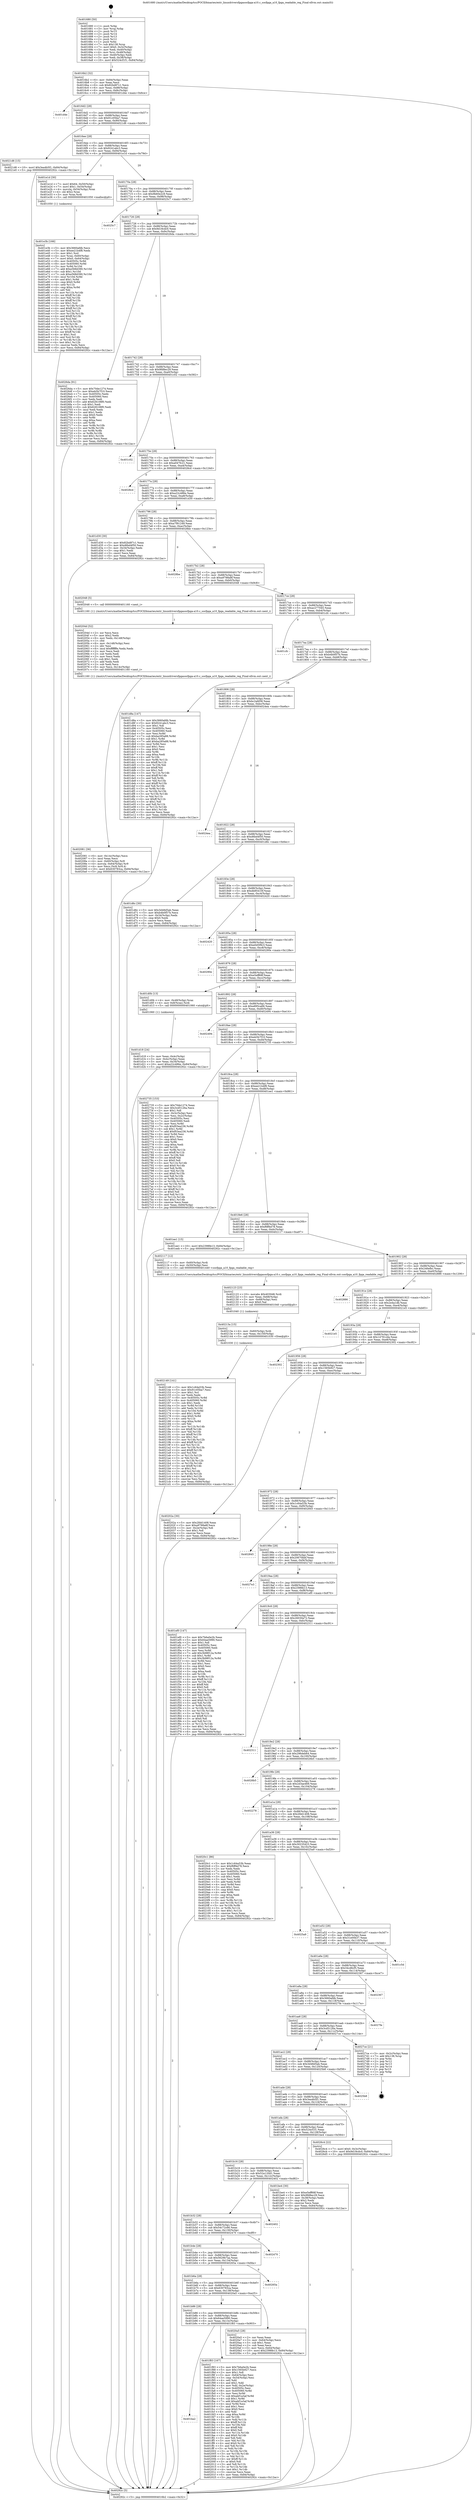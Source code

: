 digraph "0x401680" {
  label = "0x401680 (/mnt/c/Users/mathe/Desktop/tcc/POCII/binaries/extr_linuxdriversfpgasocfpga-a10.c_socfpga_a10_fpga_readable_reg_Final-ollvm.out::main(0))"
  labelloc = "t"
  node[shape=record]

  Entry [label="",width=0.3,height=0.3,shape=circle,fillcolor=black,style=filled]
  "0x4016b2" [label="{
     0x4016b2 [32]\l
     | [instrs]\l
     &nbsp;&nbsp;0x4016b2 \<+6\>: mov -0x84(%rbp),%eax\l
     &nbsp;&nbsp;0x4016b8 \<+2\>: mov %eax,%ecx\l
     &nbsp;&nbsp;0x4016ba \<+6\>: sub $0x82bd87c1,%ecx\l
     &nbsp;&nbsp;0x4016c0 \<+6\>: mov %eax,-0x88(%rbp)\l
     &nbsp;&nbsp;0x4016c6 \<+6\>: mov %ecx,-0x8c(%rbp)\l
     &nbsp;&nbsp;0x4016cc \<+6\>: je 0000000000401d4e \<main+0x6ce\>\l
  }"]
  "0x401d4e" [label="{
     0x401d4e\l
  }", style=dashed]
  "0x4016d2" [label="{
     0x4016d2 [28]\l
     | [instrs]\l
     &nbsp;&nbsp;0x4016d2 \<+5\>: jmp 00000000004016d7 \<main+0x57\>\l
     &nbsp;&nbsp;0x4016d7 \<+6\>: mov -0x88(%rbp),%eax\l
     &nbsp;&nbsp;0x4016dd \<+5\>: sub $0x91c05ba7,%eax\l
     &nbsp;&nbsp;0x4016e2 \<+6\>: mov %eax,-0x90(%rbp)\l
     &nbsp;&nbsp;0x4016e8 \<+6\>: je 00000000004021d6 \<main+0xb56\>\l
  }"]
  Exit [label="",width=0.3,height=0.3,shape=circle,fillcolor=black,style=filled,peripheries=2]
  "0x4021d6" [label="{
     0x4021d6 [15]\l
     | [instrs]\l
     &nbsp;&nbsp;0x4021d6 \<+10\>: movl $0x3ea4b5f1,-0x84(%rbp)\l
     &nbsp;&nbsp;0x4021e0 \<+5\>: jmp 000000000040292c \<main+0x12ac\>\l
  }"]
  "0x4016ee" [label="{
     0x4016ee [28]\l
     | [instrs]\l
     &nbsp;&nbsp;0x4016ee \<+5\>: jmp 00000000004016f3 \<main+0x73\>\l
     &nbsp;&nbsp;0x4016f3 \<+6\>: mov -0x88(%rbp),%eax\l
     &nbsp;&nbsp;0x4016f9 \<+5\>: sub $0x9241abc3,%eax\l
     &nbsp;&nbsp;0x4016fe \<+6\>: mov %eax,-0x94(%rbp)\l
     &nbsp;&nbsp;0x401704 \<+6\>: je 0000000000401e1d \<main+0x79d\>\l
  }"]
  "0x402149" [label="{
     0x402149 [141]\l
     | [instrs]\l
     &nbsp;&nbsp;0x402149 \<+5\>: mov $0x1c64a53b,%eax\l
     &nbsp;&nbsp;0x40214e \<+5\>: mov $0x91c05ba7,%esi\l
     &nbsp;&nbsp;0x402153 \<+2\>: mov $0x1,%cl\l
     &nbsp;&nbsp;0x402155 \<+2\>: xor %edx,%edx\l
     &nbsp;&nbsp;0x402157 \<+8\>: mov 0x40505c,%r8d\l
     &nbsp;&nbsp;0x40215f \<+8\>: mov 0x405060,%r9d\l
     &nbsp;&nbsp;0x402167 \<+3\>: sub $0x1,%edx\l
     &nbsp;&nbsp;0x40216a \<+3\>: mov %r8d,%r10d\l
     &nbsp;&nbsp;0x40216d \<+3\>: add %edx,%r10d\l
     &nbsp;&nbsp;0x402170 \<+4\>: imul %r10d,%r8d\l
     &nbsp;&nbsp;0x402174 \<+4\>: and $0x1,%r8d\l
     &nbsp;&nbsp;0x402178 \<+4\>: cmp $0x0,%r8d\l
     &nbsp;&nbsp;0x40217c \<+4\>: sete %r11b\l
     &nbsp;&nbsp;0x402180 \<+4\>: cmp $0xa,%r9d\l
     &nbsp;&nbsp;0x402184 \<+3\>: setl %bl\l
     &nbsp;&nbsp;0x402187 \<+3\>: mov %r11b,%r14b\l
     &nbsp;&nbsp;0x40218a \<+4\>: xor $0xff,%r14b\l
     &nbsp;&nbsp;0x40218e \<+3\>: mov %bl,%r15b\l
     &nbsp;&nbsp;0x402191 \<+4\>: xor $0xff,%r15b\l
     &nbsp;&nbsp;0x402195 \<+3\>: xor $0x1,%cl\l
     &nbsp;&nbsp;0x402198 \<+3\>: mov %r14b,%r12b\l
     &nbsp;&nbsp;0x40219b \<+4\>: and $0xff,%r12b\l
     &nbsp;&nbsp;0x40219f \<+3\>: and %cl,%r11b\l
     &nbsp;&nbsp;0x4021a2 \<+3\>: mov %r15b,%r13b\l
     &nbsp;&nbsp;0x4021a5 \<+4\>: and $0xff,%r13b\l
     &nbsp;&nbsp;0x4021a9 \<+2\>: and %cl,%bl\l
     &nbsp;&nbsp;0x4021ab \<+3\>: or %r11b,%r12b\l
     &nbsp;&nbsp;0x4021ae \<+3\>: or %bl,%r13b\l
     &nbsp;&nbsp;0x4021b1 \<+3\>: xor %r13b,%r12b\l
     &nbsp;&nbsp;0x4021b4 \<+3\>: or %r15b,%r14b\l
     &nbsp;&nbsp;0x4021b7 \<+4\>: xor $0xff,%r14b\l
     &nbsp;&nbsp;0x4021bb \<+3\>: or $0x1,%cl\l
     &nbsp;&nbsp;0x4021be \<+3\>: and %cl,%r14b\l
     &nbsp;&nbsp;0x4021c1 \<+3\>: or %r14b,%r12b\l
     &nbsp;&nbsp;0x4021c4 \<+4\>: test $0x1,%r12b\l
     &nbsp;&nbsp;0x4021c8 \<+3\>: cmovne %esi,%eax\l
     &nbsp;&nbsp;0x4021cb \<+6\>: mov %eax,-0x84(%rbp)\l
     &nbsp;&nbsp;0x4021d1 \<+5\>: jmp 000000000040292c \<main+0x12ac\>\l
  }"]
  "0x401e1d" [label="{
     0x401e1d [30]\l
     | [instrs]\l
     &nbsp;&nbsp;0x401e1d \<+7\>: movl $0x64,-0x50(%rbp)\l
     &nbsp;&nbsp;0x401e24 \<+7\>: movl $0x1,-0x54(%rbp)\l
     &nbsp;&nbsp;0x401e2b \<+4\>: movslq -0x54(%rbp),%rax\l
     &nbsp;&nbsp;0x401e2f \<+4\>: shl $0x2,%rax\l
     &nbsp;&nbsp;0x401e33 \<+3\>: mov %rax,%rdi\l
     &nbsp;&nbsp;0x401e36 \<+5\>: call 0000000000401050 \<malloc@plt\>\l
     | [calls]\l
     &nbsp;&nbsp;0x401050 \{1\} (unknown)\l
  }"]
  "0x40170a" [label="{
     0x40170a [28]\l
     | [instrs]\l
     &nbsp;&nbsp;0x40170a \<+5\>: jmp 000000000040170f \<main+0x8f\>\l
     &nbsp;&nbsp;0x40170f \<+6\>: mov -0x88(%rbp),%eax\l
     &nbsp;&nbsp;0x401715 \<+5\>: sub $0x9b60e2c9,%eax\l
     &nbsp;&nbsp;0x40171a \<+6\>: mov %eax,-0x98(%rbp)\l
     &nbsp;&nbsp;0x401720 \<+6\>: je 00000000004025c7 \<main+0xf47\>\l
  }"]
  "0x40213a" [label="{
     0x40213a [15]\l
     | [instrs]\l
     &nbsp;&nbsp;0x40213a \<+4\>: mov -0x60(%rbp),%rdi\l
     &nbsp;&nbsp;0x40213e \<+6\>: mov %eax,-0x150(%rbp)\l
     &nbsp;&nbsp;0x402144 \<+5\>: call 0000000000401030 \<free@plt\>\l
     | [calls]\l
     &nbsp;&nbsp;0x401030 \{1\} (unknown)\l
  }"]
  "0x4025c7" [label="{
     0x4025c7\l
  }", style=dashed]
  "0x401726" [label="{
     0x401726 [28]\l
     | [instrs]\l
     &nbsp;&nbsp;0x401726 \<+5\>: jmp 000000000040172b \<main+0xab\>\l
     &nbsp;&nbsp;0x40172b \<+6\>: mov -0x88(%rbp),%eax\l
     &nbsp;&nbsp;0x401731 \<+5\>: sub $0x9d18cdc0,%eax\l
     &nbsp;&nbsp;0x401736 \<+6\>: mov %eax,-0x9c(%rbp)\l
     &nbsp;&nbsp;0x40173c \<+6\>: je 00000000004026da \<main+0x105a\>\l
  }"]
  "0x402123" [label="{
     0x402123 [23]\l
     | [instrs]\l
     &nbsp;&nbsp;0x402123 \<+10\>: movabs $0x4030d6,%rdi\l
     &nbsp;&nbsp;0x40212d \<+3\>: mov %eax,-0x68(%rbp)\l
     &nbsp;&nbsp;0x402130 \<+3\>: mov -0x68(%rbp),%esi\l
     &nbsp;&nbsp;0x402133 \<+2\>: mov $0x0,%al\l
     &nbsp;&nbsp;0x402135 \<+5\>: call 0000000000401040 \<printf@plt\>\l
     | [calls]\l
     &nbsp;&nbsp;0x401040 \{1\} (unknown)\l
  }"]
  "0x4026da" [label="{
     0x4026da [91]\l
     | [instrs]\l
     &nbsp;&nbsp;0x4026da \<+5\>: mov $0x70de1274,%eax\l
     &nbsp;&nbsp;0x4026df \<+5\>: mov $0xeb5b7f10,%ecx\l
     &nbsp;&nbsp;0x4026e4 \<+7\>: mov 0x40505c,%edx\l
     &nbsp;&nbsp;0x4026eb \<+7\>: mov 0x405060,%esi\l
     &nbsp;&nbsp;0x4026f2 \<+2\>: mov %edx,%edi\l
     &nbsp;&nbsp;0x4026f4 \<+6\>: add $0x628108f0,%edi\l
     &nbsp;&nbsp;0x4026fa \<+3\>: sub $0x1,%edi\l
     &nbsp;&nbsp;0x4026fd \<+6\>: sub $0x628108f0,%edi\l
     &nbsp;&nbsp;0x402703 \<+3\>: imul %edi,%edx\l
     &nbsp;&nbsp;0x402706 \<+3\>: and $0x1,%edx\l
     &nbsp;&nbsp;0x402709 \<+3\>: cmp $0x0,%edx\l
     &nbsp;&nbsp;0x40270c \<+4\>: sete %r8b\l
     &nbsp;&nbsp;0x402710 \<+3\>: cmp $0xa,%esi\l
     &nbsp;&nbsp;0x402713 \<+4\>: setl %r9b\l
     &nbsp;&nbsp;0x402717 \<+3\>: mov %r8b,%r10b\l
     &nbsp;&nbsp;0x40271a \<+3\>: and %r9b,%r10b\l
     &nbsp;&nbsp;0x40271d \<+3\>: xor %r9b,%r8b\l
     &nbsp;&nbsp;0x402720 \<+3\>: or %r8b,%r10b\l
     &nbsp;&nbsp;0x402723 \<+4\>: test $0x1,%r10b\l
     &nbsp;&nbsp;0x402727 \<+3\>: cmovne %ecx,%eax\l
     &nbsp;&nbsp;0x40272a \<+6\>: mov %eax,-0x84(%rbp)\l
     &nbsp;&nbsp;0x402730 \<+5\>: jmp 000000000040292c \<main+0x12ac\>\l
  }"]
  "0x401742" [label="{
     0x401742 [28]\l
     | [instrs]\l
     &nbsp;&nbsp;0x401742 \<+5\>: jmp 0000000000401747 \<main+0xc7\>\l
     &nbsp;&nbsp;0x401747 \<+6\>: mov -0x88(%rbp),%eax\l
     &nbsp;&nbsp;0x40174d \<+5\>: sub $0x9fd8ec29,%eax\l
     &nbsp;&nbsp;0x401752 \<+6\>: mov %eax,-0xa0(%rbp)\l
     &nbsp;&nbsp;0x401758 \<+6\>: je 0000000000401c02 \<main+0x582\>\l
  }"]
  "0x402081" [label="{
     0x402081 [36]\l
     | [instrs]\l
     &nbsp;&nbsp;0x402081 \<+6\>: mov -0x14c(%rbp),%ecx\l
     &nbsp;&nbsp;0x402087 \<+3\>: imul %eax,%ecx\l
     &nbsp;&nbsp;0x40208a \<+4\>: mov -0x60(%rbp),%r8\l
     &nbsp;&nbsp;0x40208e \<+4\>: movslq -0x64(%rbp),%r9\l
     &nbsp;&nbsp;0x402092 \<+4\>: mov %ecx,(%r8,%r9,4)\l
     &nbsp;&nbsp;0x402096 \<+10\>: movl $0x630783ca,-0x84(%rbp)\l
     &nbsp;&nbsp;0x4020a0 \<+5\>: jmp 000000000040292c \<main+0x12ac\>\l
  }"]
  "0x401c02" [label="{
     0x401c02\l
  }", style=dashed]
  "0x40175e" [label="{
     0x40175e [28]\l
     | [instrs]\l
     &nbsp;&nbsp;0x40175e \<+5\>: jmp 0000000000401763 \<main+0xe3\>\l
     &nbsp;&nbsp;0x401763 \<+6\>: mov -0x88(%rbp),%eax\l
     &nbsp;&nbsp;0x401769 \<+5\>: sub $0xa047fc21,%eax\l
     &nbsp;&nbsp;0x40176e \<+6\>: mov %eax,-0xa4(%rbp)\l
     &nbsp;&nbsp;0x401774 \<+6\>: je 00000000004028cd \<main+0x124d\>\l
  }"]
  "0x40204d" [label="{
     0x40204d [52]\l
     | [instrs]\l
     &nbsp;&nbsp;0x40204d \<+2\>: xor %ecx,%ecx\l
     &nbsp;&nbsp;0x40204f \<+5\>: mov $0x2,%edx\l
     &nbsp;&nbsp;0x402054 \<+6\>: mov %edx,-0x148(%rbp)\l
     &nbsp;&nbsp;0x40205a \<+1\>: cltd\l
     &nbsp;&nbsp;0x40205b \<+6\>: mov -0x148(%rbp),%esi\l
     &nbsp;&nbsp;0x402061 \<+2\>: idiv %esi\l
     &nbsp;&nbsp;0x402063 \<+6\>: imul $0xfffffffe,%edx,%edx\l
     &nbsp;&nbsp;0x402069 \<+2\>: mov %ecx,%edi\l
     &nbsp;&nbsp;0x40206b \<+2\>: sub %edx,%edi\l
     &nbsp;&nbsp;0x40206d \<+2\>: mov %ecx,%edx\l
     &nbsp;&nbsp;0x40206f \<+3\>: sub $0x1,%edx\l
     &nbsp;&nbsp;0x402072 \<+2\>: add %edx,%edi\l
     &nbsp;&nbsp;0x402074 \<+2\>: sub %edi,%ecx\l
     &nbsp;&nbsp;0x402076 \<+6\>: mov %ecx,-0x14c(%rbp)\l
     &nbsp;&nbsp;0x40207c \<+5\>: call 0000000000401160 \<next_i\>\l
     | [calls]\l
     &nbsp;&nbsp;0x401160 \{1\} (/mnt/c/Users/mathe/Desktop/tcc/POCII/binaries/extr_linuxdriversfpgasocfpga-a10.c_socfpga_a10_fpga_readable_reg_Final-ollvm.out::next_i)\l
  }"]
  "0x4028cd" [label="{
     0x4028cd\l
  }", style=dashed]
  "0x40177a" [label="{
     0x40177a [28]\l
     | [instrs]\l
     &nbsp;&nbsp;0x40177a \<+5\>: jmp 000000000040177f \<main+0xff\>\l
     &nbsp;&nbsp;0x40177f \<+6\>: mov -0x88(%rbp),%eax\l
     &nbsp;&nbsp;0x401785 \<+5\>: sub $0xa22c486e,%eax\l
     &nbsp;&nbsp;0x40178a \<+6\>: mov %eax,-0xa8(%rbp)\l
     &nbsp;&nbsp;0x401790 \<+6\>: je 0000000000401d30 \<main+0x6b0\>\l
  }"]
  "0x401ba2" [label="{
     0x401ba2\l
  }", style=dashed]
  "0x401d30" [label="{
     0x401d30 [30]\l
     | [instrs]\l
     &nbsp;&nbsp;0x401d30 \<+5\>: mov $0x82bd87c1,%eax\l
     &nbsp;&nbsp;0x401d35 \<+5\>: mov $0xd6bd4f50,%ecx\l
     &nbsp;&nbsp;0x401d3a \<+3\>: mov -0x34(%rbp),%edx\l
     &nbsp;&nbsp;0x401d3d \<+3\>: cmp $0x1,%edx\l
     &nbsp;&nbsp;0x401d40 \<+3\>: cmovl %ecx,%eax\l
     &nbsp;&nbsp;0x401d43 \<+6\>: mov %eax,-0x84(%rbp)\l
     &nbsp;&nbsp;0x401d49 \<+5\>: jmp 000000000040292c \<main+0x12ac\>\l
  }"]
  "0x401796" [label="{
     0x401796 [28]\l
     | [instrs]\l
     &nbsp;&nbsp;0x401796 \<+5\>: jmp 000000000040179b \<main+0x11b\>\l
     &nbsp;&nbsp;0x40179b \<+6\>: mov -0x88(%rbp),%eax\l
     &nbsp;&nbsp;0x4017a1 \<+5\>: sub $0xa7f91249,%eax\l
     &nbsp;&nbsp;0x4017a6 \<+6\>: mov %eax,-0xac(%rbp)\l
     &nbsp;&nbsp;0x4017ac \<+6\>: je 00000000004028be \<main+0x123e\>\l
  }"]
  "0x401f83" [label="{
     0x401f83 [167]\l
     | [instrs]\l
     &nbsp;&nbsp;0x401f83 \<+5\>: mov $0x7b6a0e2b,%eax\l
     &nbsp;&nbsp;0x401f88 \<+5\>: mov $0x1565b927,%ecx\l
     &nbsp;&nbsp;0x401f8d \<+2\>: mov $0x1,%dl\l
     &nbsp;&nbsp;0x401f8f \<+3\>: mov -0x64(%rbp),%esi\l
     &nbsp;&nbsp;0x401f92 \<+3\>: cmp -0x54(%rbp),%esi\l
     &nbsp;&nbsp;0x401f95 \<+4\>: setl %dil\l
     &nbsp;&nbsp;0x401f99 \<+4\>: and $0x1,%dil\l
     &nbsp;&nbsp;0x401f9d \<+4\>: mov %dil,-0x2e(%rbp)\l
     &nbsp;&nbsp;0x401fa1 \<+7\>: mov 0x40505c,%esi\l
     &nbsp;&nbsp;0x401fa8 \<+8\>: mov 0x405060,%r8d\l
     &nbsp;&nbsp;0x401fb0 \<+3\>: mov %esi,%r9d\l
     &nbsp;&nbsp;0x401fb3 \<+7\>: sub $0xabf1a3af,%r9d\l
     &nbsp;&nbsp;0x401fba \<+4\>: sub $0x1,%r9d\l
     &nbsp;&nbsp;0x401fbe \<+7\>: add $0xabf1a3af,%r9d\l
     &nbsp;&nbsp;0x401fc5 \<+4\>: imul %r9d,%esi\l
     &nbsp;&nbsp;0x401fc9 \<+3\>: and $0x1,%esi\l
     &nbsp;&nbsp;0x401fcc \<+3\>: cmp $0x0,%esi\l
     &nbsp;&nbsp;0x401fcf \<+4\>: sete %dil\l
     &nbsp;&nbsp;0x401fd3 \<+4\>: cmp $0xa,%r8d\l
     &nbsp;&nbsp;0x401fd7 \<+4\>: setl %r10b\l
     &nbsp;&nbsp;0x401fdb \<+3\>: mov %dil,%r11b\l
     &nbsp;&nbsp;0x401fde \<+4\>: xor $0xff,%r11b\l
     &nbsp;&nbsp;0x401fe2 \<+3\>: mov %r10b,%bl\l
     &nbsp;&nbsp;0x401fe5 \<+3\>: xor $0xff,%bl\l
     &nbsp;&nbsp;0x401fe8 \<+3\>: xor $0x0,%dl\l
     &nbsp;&nbsp;0x401feb \<+3\>: mov %r11b,%r14b\l
     &nbsp;&nbsp;0x401fee \<+4\>: and $0x0,%r14b\l
     &nbsp;&nbsp;0x401ff2 \<+3\>: and %dl,%dil\l
     &nbsp;&nbsp;0x401ff5 \<+3\>: mov %bl,%r15b\l
     &nbsp;&nbsp;0x401ff8 \<+4\>: and $0x0,%r15b\l
     &nbsp;&nbsp;0x401ffc \<+3\>: and %dl,%r10b\l
     &nbsp;&nbsp;0x401fff \<+3\>: or %dil,%r14b\l
     &nbsp;&nbsp;0x402002 \<+3\>: or %r10b,%r15b\l
     &nbsp;&nbsp;0x402005 \<+3\>: xor %r15b,%r14b\l
     &nbsp;&nbsp;0x402008 \<+3\>: or %bl,%r11b\l
     &nbsp;&nbsp;0x40200b \<+4\>: xor $0xff,%r11b\l
     &nbsp;&nbsp;0x40200f \<+3\>: or $0x0,%dl\l
     &nbsp;&nbsp;0x402012 \<+3\>: and %dl,%r11b\l
     &nbsp;&nbsp;0x402015 \<+3\>: or %r11b,%r14b\l
     &nbsp;&nbsp;0x402018 \<+4\>: test $0x1,%r14b\l
     &nbsp;&nbsp;0x40201c \<+3\>: cmovne %ecx,%eax\l
     &nbsp;&nbsp;0x40201f \<+6\>: mov %eax,-0x84(%rbp)\l
     &nbsp;&nbsp;0x402025 \<+5\>: jmp 000000000040292c \<main+0x12ac\>\l
  }"]
  "0x4028be" [label="{
     0x4028be\l
  }", style=dashed]
  "0x4017b2" [label="{
     0x4017b2 [28]\l
     | [instrs]\l
     &nbsp;&nbsp;0x4017b2 \<+5\>: jmp 00000000004017b7 \<main+0x137\>\l
     &nbsp;&nbsp;0x4017b7 \<+6\>: mov -0x88(%rbp),%eax\l
     &nbsp;&nbsp;0x4017bd \<+5\>: sub $0xa9788a8f,%eax\l
     &nbsp;&nbsp;0x4017c2 \<+6\>: mov %eax,-0xb0(%rbp)\l
     &nbsp;&nbsp;0x4017c8 \<+6\>: je 0000000000402048 \<main+0x9c8\>\l
  }"]
  "0x401b86" [label="{
     0x401b86 [28]\l
     | [instrs]\l
     &nbsp;&nbsp;0x401b86 \<+5\>: jmp 0000000000401b8b \<main+0x50b\>\l
     &nbsp;&nbsp;0x401b8b \<+6\>: mov -0x88(%rbp),%eax\l
     &nbsp;&nbsp;0x401b91 \<+5\>: sub $0x64ae5990,%eax\l
     &nbsp;&nbsp;0x401b96 \<+6\>: mov %eax,-0x13c(%rbp)\l
     &nbsp;&nbsp;0x401b9c \<+6\>: je 0000000000401f83 \<main+0x903\>\l
  }"]
  "0x402048" [label="{
     0x402048 [5]\l
     | [instrs]\l
     &nbsp;&nbsp;0x402048 \<+5\>: call 0000000000401160 \<next_i\>\l
     | [calls]\l
     &nbsp;&nbsp;0x401160 \{1\} (/mnt/c/Users/mathe/Desktop/tcc/POCII/binaries/extr_linuxdriversfpgasocfpga-a10.c_socfpga_a10_fpga_readable_reg_Final-ollvm.out::next_i)\l
  }"]
  "0x4017ce" [label="{
     0x4017ce [28]\l
     | [instrs]\l
     &nbsp;&nbsp;0x4017ce \<+5\>: jmp 00000000004017d3 \<main+0x153\>\l
     &nbsp;&nbsp;0x4017d3 \<+6\>: mov -0x88(%rbp),%eax\l
     &nbsp;&nbsp;0x4017d9 \<+5\>: sub $0xac277045,%eax\l
     &nbsp;&nbsp;0x4017de \<+6\>: mov %eax,-0xb4(%rbp)\l
     &nbsp;&nbsp;0x4017e4 \<+6\>: je 0000000000401cfc \<main+0x67c\>\l
  }"]
  "0x4020a5" [label="{
     0x4020a5 [28]\l
     | [instrs]\l
     &nbsp;&nbsp;0x4020a5 \<+2\>: xor %eax,%eax\l
     &nbsp;&nbsp;0x4020a7 \<+3\>: mov -0x64(%rbp),%ecx\l
     &nbsp;&nbsp;0x4020aa \<+3\>: sub $0x1,%eax\l
     &nbsp;&nbsp;0x4020ad \<+2\>: sub %eax,%ecx\l
     &nbsp;&nbsp;0x4020af \<+3\>: mov %ecx,-0x64(%rbp)\l
     &nbsp;&nbsp;0x4020b2 \<+10\>: movl $0x2398fe13,-0x84(%rbp)\l
     &nbsp;&nbsp;0x4020bc \<+5\>: jmp 000000000040292c \<main+0x12ac\>\l
  }"]
  "0x401cfc" [label="{
     0x401cfc\l
  }", style=dashed]
  "0x4017ea" [label="{
     0x4017ea [28]\l
     | [instrs]\l
     &nbsp;&nbsp;0x4017ea \<+5\>: jmp 00000000004017ef \<main+0x16f\>\l
     &nbsp;&nbsp;0x4017ef \<+6\>: mov -0x88(%rbp),%eax\l
     &nbsp;&nbsp;0x4017f5 \<+5\>: sub $0xb4b0f57b,%eax\l
     &nbsp;&nbsp;0x4017fa \<+6\>: mov %eax,-0xb8(%rbp)\l
     &nbsp;&nbsp;0x401800 \<+6\>: je 0000000000401d8a \<main+0x70a\>\l
  }"]
  "0x401b6a" [label="{
     0x401b6a [28]\l
     | [instrs]\l
     &nbsp;&nbsp;0x401b6a \<+5\>: jmp 0000000000401b6f \<main+0x4ef\>\l
     &nbsp;&nbsp;0x401b6f \<+6\>: mov -0x88(%rbp),%eax\l
     &nbsp;&nbsp;0x401b75 \<+5\>: sub $0x630783ca,%eax\l
     &nbsp;&nbsp;0x401b7a \<+6\>: mov %eax,-0x138(%rbp)\l
     &nbsp;&nbsp;0x401b80 \<+6\>: je 00000000004020a5 \<main+0xa25\>\l
  }"]
  "0x401d8a" [label="{
     0x401d8a [147]\l
     | [instrs]\l
     &nbsp;&nbsp;0x401d8a \<+5\>: mov $0x3660afdb,%eax\l
     &nbsp;&nbsp;0x401d8f \<+5\>: mov $0x9241abc3,%ecx\l
     &nbsp;&nbsp;0x401d94 \<+2\>: mov $0x1,%dl\l
     &nbsp;&nbsp;0x401d96 \<+7\>: mov 0x40505c,%esi\l
     &nbsp;&nbsp;0x401d9d \<+7\>: mov 0x405060,%edi\l
     &nbsp;&nbsp;0x401da4 \<+3\>: mov %esi,%r8d\l
     &nbsp;&nbsp;0x401da7 \<+7\>: sub $0xba285a88,%r8d\l
     &nbsp;&nbsp;0x401dae \<+4\>: sub $0x1,%r8d\l
     &nbsp;&nbsp;0x401db2 \<+7\>: add $0xba285a88,%r8d\l
     &nbsp;&nbsp;0x401db9 \<+4\>: imul %r8d,%esi\l
     &nbsp;&nbsp;0x401dbd \<+3\>: and $0x1,%esi\l
     &nbsp;&nbsp;0x401dc0 \<+3\>: cmp $0x0,%esi\l
     &nbsp;&nbsp;0x401dc3 \<+4\>: sete %r9b\l
     &nbsp;&nbsp;0x401dc7 \<+3\>: cmp $0xa,%edi\l
     &nbsp;&nbsp;0x401dca \<+4\>: setl %r10b\l
     &nbsp;&nbsp;0x401dce \<+3\>: mov %r9b,%r11b\l
     &nbsp;&nbsp;0x401dd1 \<+4\>: xor $0xff,%r11b\l
     &nbsp;&nbsp;0x401dd5 \<+3\>: mov %r10b,%bl\l
     &nbsp;&nbsp;0x401dd8 \<+3\>: xor $0xff,%bl\l
     &nbsp;&nbsp;0x401ddb \<+3\>: xor $0x1,%dl\l
     &nbsp;&nbsp;0x401dde \<+3\>: mov %r11b,%r14b\l
     &nbsp;&nbsp;0x401de1 \<+4\>: and $0xff,%r14b\l
     &nbsp;&nbsp;0x401de5 \<+3\>: and %dl,%r9b\l
     &nbsp;&nbsp;0x401de8 \<+3\>: mov %bl,%r15b\l
     &nbsp;&nbsp;0x401deb \<+4\>: and $0xff,%r15b\l
     &nbsp;&nbsp;0x401def \<+3\>: and %dl,%r10b\l
     &nbsp;&nbsp;0x401df2 \<+3\>: or %r9b,%r14b\l
     &nbsp;&nbsp;0x401df5 \<+3\>: or %r10b,%r15b\l
     &nbsp;&nbsp;0x401df8 \<+3\>: xor %r15b,%r14b\l
     &nbsp;&nbsp;0x401dfb \<+3\>: or %bl,%r11b\l
     &nbsp;&nbsp;0x401dfe \<+4\>: xor $0xff,%r11b\l
     &nbsp;&nbsp;0x401e02 \<+3\>: or $0x1,%dl\l
     &nbsp;&nbsp;0x401e05 \<+3\>: and %dl,%r11b\l
     &nbsp;&nbsp;0x401e08 \<+3\>: or %r11b,%r14b\l
     &nbsp;&nbsp;0x401e0b \<+4\>: test $0x1,%r14b\l
     &nbsp;&nbsp;0x401e0f \<+3\>: cmovne %ecx,%eax\l
     &nbsp;&nbsp;0x401e12 \<+6\>: mov %eax,-0x84(%rbp)\l
     &nbsp;&nbsp;0x401e18 \<+5\>: jmp 000000000040292c \<main+0x12ac\>\l
  }"]
  "0x401806" [label="{
     0x401806 [28]\l
     | [instrs]\l
     &nbsp;&nbsp;0x401806 \<+5\>: jmp 000000000040180b \<main+0x18b\>\l
     &nbsp;&nbsp;0x40180b \<+6\>: mov -0x88(%rbp),%eax\l
     &nbsp;&nbsp;0x401811 \<+5\>: sub $0xbc2afd58,%eax\l
     &nbsp;&nbsp;0x401816 \<+6\>: mov %eax,-0xbc(%rbp)\l
     &nbsp;&nbsp;0x40181c \<+6\>: je 00000000004024ea \<main+0xe6a\>\l
  }"]
  "0x40265a" [label="{
     0x40265a\l
  }", style=dashed]
  "0x4024ea" [label="{
     0x4024ea\l
  }", style=dashed]
  "0x401822" [label="{
     0x401822 [28]\l
     | [instrs]\l
     &nbsp;&nbsp;0x401822 \<+5\>: jmp 0000000000401827 \<main+0x1a7\>\l
     &nbsp;&nbsp;0x401827 \<+6\>: mov -0x88(%rbp),%eax\l
     &nbsp;&nbsp;0x40182d \<+5\>: sub $0xd6bd4f50,%eax\l
     &nbsp;&nbsp;0x401832 \<+6\>: mov %eax,-0xc0(%rbp)\l
     &nbsp;&nbsp;0x401838 \<+6\>: je 0000000000401d6c \<main+0x6ec\>\l
  }"]
  "0x401b4e" [label="{
     0x401b4e [28]\l
     | [instrs]\l
     &nbsp;&nbsp;0x401b4e \<+5\>: jmp 0000000000401b53 \<main+0x4d3\>\l
     &nbsp;&nbsp;0x401b53 \<+6\>: mov -0x88(%rbp),%eax\l
     &nbsp;&nbsp;0x401b59 \<+5\>: sub $0x5629b7aa,%eax\l
     &nbsp;&nbsp;0x401b5e \<+6\>: mov %eax,-0x134(%rbp)\l
     &nbsp;&nbsp;0x401b64 \<+6\>: je 000000000040265a \<main+0xfda\>\l
  }"]
  "0x401d6c" [label="{
     0x401d6c [30]\l
     | [instrs]\l
     &nbsp;&nbsp;0x401d6c \<+5\>: mov $0x3d48d5ab,%eax\l
     &nbsp;&nbsp;0x401d71 \<+5\>: mov $0xb4b0f57b,%ecx\l
     &nbsp;&nbsp;0x401d76 \<+3\>: mov -0x34(%rbp),%edx\l
     &nbsp;&nbsp;0x401d79 \<+3\>: cmp $0x0,%edx\l
     &nbsp;&nbsp;0x401d7c \<+3\>: cmove %ecx,%eax\l
     &nbsp;&nbsp;0x401d7f \<+6\>: mov %eax,-0x84(%rbp)\l
     &nbsp;&nbsp;0x401d85 \<+5\>: jmp 000000000040292c \<main+0x12ac\>\l
  }"]
  "0x40183e" [label="{
     0x40183e [28]\l
     | [instrs]\l
     &nbsp;&nbsp;0x40183e \<+5\>: jmp 0000000000401843 \<main+0x1c3\>\l
     &nbsp;&nbsp;0x401843 \<+6\>: mov -0x88(%rbp),%eax\l
     &nbsp;&nbsp;0x401849 \<+5\>: sub $0xdb85410f,%eax\l
     &nbsp;&nbsp;0x40184e \<+6\>: mov %eax,-0xc4(%rbp)\l
     &nbsp;&nbsp;0x401854 \<+6\>: je 0000000000402420 \<main+0xda0\>\l
  }"]
  "0x402470" [label="{
     0x402470\l
  }", style=dashed]
  "0x402420" [label="{
     0x402420\l
  }", style=dashed]
  "0x40185a" [label="{
     0x40185a [28]\l
     | [instrs]\l
     &nbsp;&nbsp;0x40185a \<+5\>: jmp 000000000040185f \<main+0x1df\>\l
     &nbsp;&nbsp;0x40185f \<+6\>: mov -0x88(%rbp),%eax\l
     &nbsp;&nbsp;0x401865 \<+5\>: sub $0xe0d5f9c3,%eax\l
     &nbsp;&nbsp;0x40186a \<+6\>: mov %eax,-0xc8(%rbp)\l
     &nbsp;&nbsp;0x401870 \<+6\>: je 000000000040290e \<main+0x128e\>\l
  }"]
  "0x401b32" [label="{
     0x401b32 [28]\l
     | [instrs]\l
     &nbsp;&nbsp;0x401b32 \<+5\>: jmp 0000000000401b37 \<main+0x4b7\>\l
     &nbsp;&nbsp;0x401b37 \<+6\>: mov -0x88(%rbp),%eax\l
     &nbsp;&nbsp;0x401b3d \<+5\>: sub $0x54c72c66,%eax\l
     &nbsp;&nbsp;0x401b42 \<+6\>: mov %eax,-0x130(%rbp)\l
     &nbsp;&nbsp;0x401b48 \<+6\>: je 0000000000402470 \<main+0xdf0\>\l
  }"]
  "0x40290e" [label="{
     0x40290e\l
  }", style=dashed]
  "0x401876" [label="{
     0x401876 [28]\l
     | [instrs]\l
     &nbsp;&nbsp;0x401876 \<+5\>: jmp 000000000040187b \<main+0x1fb\>\l
     &nbsp;&nbsp;0x40187b \<+6\>: mov -0x88(%rbp),%eax\l
     &nbsp;&nbsp;0x401881 \<+5\>: sub $0xe5eff68f,%eax\l
     &nbsp;&nbsp;0x401886 \<+6\>: mov %eax,-0xcc(%rbp)\l
     &nbsp;&nbsp;0x40188c \<+6\>: je 0000000000401d0b \<main+0x68b\>\l
  }"]
  "0x402402" [label="{
     0x402402\l
  }", style=dashed]
  "0x401d0b" [label="{
     0x401d0b [13]\l
     | [instrs]\l
     &nbsp;&nbsp;0x401d0b \<+4\>: mov -0x48(%rbp),%rax\l
     &nbsp;&nbsp;0x401d0f \<+4\>: mov 0x8(%rax),%rdi\l
     &nbsp;&nbsp;0x401d13 \<+5\>: call 0000000000401060 \<atoi@plt\>\l
     | [calls]\l
     &nbsp;&nbsp;0x401060 \{1\} (unknown)\l
  }"]
  "0x401892" [label="{
     0x401892 [28]\l
     | [instrs]\l
     &nbsp;&nbsp;0x401892 \<+5\>: jmp 0000000000401897 \<main+0x217\>\l
     &nbsp;&nbsp;0x401897 \<+6\>: mov -0x88(%rbp),%eax\l
     &nbsp;&nbsp;0x40189d \<+5\>: sub $0xe895ca66,%eax\l
     &nbsp;&nbsp;0x4018a2 \<+6\>: mov %eax,-0xd0(%rbp)\l
     &nbsp;&nbsp;0x4018a8 \<+6\>: je 0000000000402494 \<main+0xe14\>\l
  }"]
  "0x401e3b" [label="{
     0x401e3b [166]\l
     | [instrs]\l
     &nbsp;&nbsp;0x401e3b \<+5\>: mov $0x3660afdb,%ecx\l
     &nbsp;&nbsp;0x401e40 \<+5\>: mov $0xee21b4f8,%edx\l
     &nbsp;&nbsp;0x401e45 \<+3\>: mov $0x1,%sil\l
     &nbsp;&nbsp;0x401e48 \<+4\>: mov %rax,-0x60(%rbp)\l
     &nbsp;&nbsp;0x401e4c \<+7\>: movl $0x0,-0x64(%rbp)\l
     &nbsp;&nbsp;0x401e53 \<+8\>: mov 0x40505c,%r8d\l
     &nbsp;&nbsp;0x401e5b \<+8\>: mov 0x405060,%r9d\l
     &nbsp;&nbsp;0x401e63 \<+3\>: mov %r8d,%r10d\l
     &nbsp;&nbsp;0x401e66 \<+7\>: add $0xe568d390,%r10d\l
     &nbsp;&nbsp;0x401e6d \<+4\>: sub $0x1,%r10d\l
     &nbsp;&nbsp;0x401e71 \<+7\>: sub $0xe568d390,%r10d\l
     &nbsp;&nbsp;0x401e78 \<+4\>: imul %r10d,%r8d\l
     &nbsp;&nbsp;0x401e7c \<+4\>: and $0x1,%r8d\l
     &nbsp;&nbsp;0x401e80 \<+4\>: cmp $0x0,%r8d\l
     &nbsp;&nbsp;0x401e84 \<+4\>: sete %r11b\l
     &nbsp;&nbsp;0x401e88 \<+4\>: cmp $0xa,%r9d\l
     &nbsp;&nbsp;0x401e8c \<+3\>: setl %bl\l
     &nbsp;&nbsp;0x401e8f \<+3\>: mov %r11b,%r14b\l
     &nbsp;&nbsp;0x401e92 \<+4\>: xor $0xff,%r14b\l
     &nbsp;&nbsp;0x401e96 \<+3\>: mov %bl,%r15b\l
     &nbsp;&nbsp;0x401e99 \<+4\>: xor $0xff,%r15b\l
     &nbsp;&nbsp;0x401e9d \<+4\>: xor $0x1,%sil\l
     &nbsp;&nbsp;0x401ea1 \<+3\>: mov %r14b,%r12b\l
     &nbsp;&nbsp;0x401ea4 \<+4\>: and $0xff,%r12b\l
     &nbsp;&nbsp;0x401ea8 \<+3\>: and %sil,%r11b\l
     &nbsp;&nbsp;0x401eab \<+3\>: mov %r15b,%r13b\l
     &nbsp;&nbsp;0x401eae \<+4\>: and $0xff,%r13b\l
     &nbsp;&nbsp;0x401eb2 \<+3\>: and %sil,%bl\l
     &nbsp;&nbsp;0x401eb5 \<+3\>: or %r11b,%r12b\l
     &nbsp;&nbsp;0x401eb8 \<+3\>: or %bl,%r13b\l
     &nbsp;&nbsp;0x401ebb \<+3\>: xor %r13b,%r12b\l
     &nbsp;&nbsp;0x401ebe \<+3\>: or %r15b,%r14b\l
     &nbsp;&nbsp;0x401ec1 \<+4\>: xor $0xff,%r14b\l
     &nbsp;&nbsp;0x401ec5 \<+4\>: or $0x1,%sil\l
     &nbsp;&nbsp;0x401ec9 \<+3\>: and %sil,%r14b\l
     &nbsp;&nbsp;0x401ecc \<+3\>: or %r14b,%r12b\l
     &nbsp;&nbsp;0x401ecf \<+4\>: test $0x1,%r12b\l
     &nbsp;&nbsp;0x401ed3 \<+3\>: cmovne %edx,%ecx\l
     &nbsp;&nbsp;0x401ed6 \<+6\>: mov %ecx,-0x84(%rbp)\l
     &nbsp;&nbsp;0x401edc \<+5\>: jmp 000000000040292c \<main+0x12ac\>\l
  }"]
  "0x402494" [label="{
     0x402494\l
  }", style=dashed]
  "0x4018ae" [label="{
     0x4018ae [28]\l
     | [instrs]\l
     &nbsp;&nbsp;0x4018ae \<+5\>: jmp 00000000004018b3 \<main+0x233\>\l
     &nbsp;&nbsp;0x4018b3 \<+6\>: mov -0x88(%rbp),%eax\l
     &nbsp;&nbsp;0x4018b9 \<+5\>: sub $0xeb5b7f10,%eax\l
     &nbsp;&nbsp;0x4018be \<+6\>: mov %eax,-0xd4(%rbp)\l
     &nbsp;&nbsp;0x4018c4 \<+6\>: je 0000000000402735 \<main+0x10b5\>\l
  }"]
  "0x401d18" [label="{
     0x401d18 [24]\l
     | [instrs]\l
     &nbsp;&nbsp;0x401d18 \<+3\>: mov %eax,-0x4c(%rbp)\l
     &nbsp;&nbsp;0x401d1b \<+3\>: mov -0x4c(%rbp),%eax\l
     &nbsp;&nbsp;0x401d1e \<+3\>: mov %eax,-0x34(%rbp)\l
     &nbsp;&nbsp;0x401d21 \<+10\>: movl $0xa22c486e,-0x84(%rbp)\l
     &nbsp;&nbsp;0x401d2b \<+5\>: jmp 000000000040292c \<main+0x12ac\>\l
  }"]
  "0x402735" [label="{
     0x402735 [153]\l
     | [instrs]\l
     &nbsp;&nbsp;0x402735 \<+5\>: mov $0x70de1274,%eax\l
     &nbsp;&nbsp;0x40273a \<+5\>: mov $0x3cd5126a,%ecx\l
     &nbsp;&nbsp;0x40273f \<+2\>: mov $0x1,%dl\l
     &nbsp;&nbsp;0x402741 \<+3\>: mov -0x3c(%rbp),%esi\l
     &nbsp;&nbsp;0x402744 \<+3\>: mov %esi,-0x2c(%rbp)\l
     &nbsp;&nbsp;0x402747 \<+7\>: mov 0x40505c,%esi\l
     &nbsp;&nbsp;0x40274e \<+7\>: mov 0x405060,%edi\l
     &nbsp;&nbsp;0x402755 \<+3\>: mov %esi,%r8d\l
     &nbsp;&nbsp;0x402758 \<+7\>: sub $0xf03ea236,%r8d\l
     &nbsp;&nbsp;0x40275f \<+4\>: sub $0x1,%r8d\l
     &nbsp;&nbsp;0x402763 \<+7\>: add $0xf03ea236,%r8d\l
     &nbsp;&nbsp;0x40276a \<+4\>: imul %r8d,%esi\l
     &nbsp;&nbsp;0x40276e \<+3\>: and $0x1,%esi\l
     &nbsp;&nbsp;0x402771 \<+3\>: cmp $0x0,%esi\l
     &nbsp;&nbsp;0x402774 \<+4\>: sete %r9b\l
     &nbsp;&nbsp;0x402778 \<+3\>: cmp $0xa,%edi\l
     &nbsp;&nbsp;0x40277b \<+4\>: setl %r10b\l
     &nbsp;&nbsp;0x40277f \<+3\>: mov %r9b,%r11b\l
     &nbsp;&nbsp;0x402782 \<+4\>: xor $0xff,%r11b\l
     &nbsp;&nbsp;0x402786 \<+3\>: mov %r10b,%bl\l
     &nbsp;&nbsp;0x402789 \<+3\>: xor $0xff,%bl\l
     &nbsp;&nbsp;0x40278c \<+3\>: xor $0x0,%dl\l
     &nbsp;&nbsp;0x40278f \<+3\>: mov %r11b,%r14b\l
     &nbsp;&nbsp;0x402792 \<+4\>: and $0x0,%r14b\l
     &nbsp;&nbsp;0x402796 \<+3\>: and %dl,%r9b\l
     &nbsp;&nbsp;0x402799 \<+3\>: mov %bl,%r15b\l
     &nbsp;&nbsp;0x40279c \<+4\>: and $0x0,%r15b\l
     &nbsp;&nbsp;0x4027a0 \<+3\>: and %dl,%r10b\l
     &nbsp;&nbsp;0x4027a3 \<+3\>: or %r9b,%r14b\l
     &nbsp;&nbsp;0x4027a6 \<+3\>: or %r10b,%r15b\l
     &nbsp;&nbsp;0x4027a9 \<+3\>: xor %r15b,%r14b\l
     &nbsp;&nbsp;0x4027ac \<+3\>: or %bl,%r11b\l
     &nbsp;&nbsp;0x4027af \<+4\>: xor $0xff,%r11b\l
     &nbsp;&nbsp;0x4027b3 \<+3\>: or $0x0,%dl\l
     &nbsp;&nbsp;0x4027b6 \<+3\>: and %dl,%r11b\l
     &nbsp;&nbsp;0x4027b9 \<+3\>: or %r11b,%r14b\l
     &nbsp;&nbsp;0x4027bc \<+4\>: test $0x1,%r14b\l
     &nbsp;&nbsp;0x4027c0 \<+3\>: cmovne %ecx,%eax\l
     &nbsp;&nbsp;0x4027c3 \<+6\>: mov %eax,-0x84(%rbp)\l
     &nbsp;&nbsp;0x4027c9 \<+5\>: jmp 000000000040292c \<main+0x12ac\>\l
  }"]
  "0x4018ca" [label="{
     0x4018ca [28]\l
     | [instrs]\l
     &nbsp;&nbsp;0x4018ca \<+5\>: jmp 00000000004018cf \<main+0x24f\>\l
     &nbsp;&nbsp;0x4018cf \<+6\>: mov -0x88(%rbp),%eax\l
     &nbsp;&nbsp;0x4018d5 \<+5\>: sub $0xee21b4f8,%eax\l
     &nbsp;&nbsp;0x4018da \<+6\>: mov %eax,-0xd8(%rbp)\l
     &nbsp;&nbsp;0x4018e0 \<+6\>: je 0000000000401ee1 \<main+0x861\>\l
  }"]
  "0x401680" [label="{
     0x401680 [50]\l
     | [instrs]\l
     &nbsp;&nbsp;0x401680 \<+1\>: push %rbp\l
     &nbsp;&nbsp;0x401681 \<+3\>: mov %rsp,%rbp\l
     &nbsp;&nbsp;0x401684 \<+2\>: push %r15\l
     &nbsp;&nbsp;0x401686 \<+2\>: push %r14\l
     &nbsp;&nbsp;0x401688 \<+2\>: push %r13\l
     &nbsp;&nbsp;0x40168a \<+2\>: push %r12\l
     &nbsp;&nbsp;0x40168c \<+1\>: push %rbx\l
     &nbsp;&nbsp;0x40168d \<+7\>: sub $0x138,%rsp\l
     &nbsp;&nbsp;0x401694 \<+7\>: movl $0x0,-0x3c(%rbp)\l
     &nbsp;&nbsp;0x40169b \<+3\>: mov %edi,-0x40(%rbp)\l
     &nbsp;&nbsp;0x40169e \<+4\>: mov %rsi,-0x48(%rbp)\l
     &nbsp;&nbsp;0x4016a2 \<+3\>: mov -0x40(%rbp),%edi\l
     &nbsp;&nbsp;0x4016a5 \<+3\>: mov %edi,-0x38(%rbp)\l
     &nbsp;&nbsp;0x4016a8 \<+10\>: movl $0x524cf1f1,-0x84(%rbp)\l
  }"]
  "0x401ee1" [label="{
     0x401ee1 [15]\l
     | [instrs]\l
     &nbsp;&nbsp;0x401ee1 \<+10\>: movl $0x2398fe13,-0x84(%rbp)\l
     &nbsp;&nbsp;0x401eeb \<+5\>: jmp 000000000040292c \<main+0x12ac\>\l
  }"]
  "0x4018e6" [label="{
     0x4018e6 [28]\l
     | [instrs]\l
     &nbsp;&nbsp;0x4018e6 \<+5\>: jmp 00000000004018eb \<main+0x26b\>\l
     &nbsp;&nbsp;0x4018eb \<+6\>: mov -0x88(%rbp),%eax\l
     &nbsp;&nbsp;0x4018f1 \<+5\>: sub $0xf6ff4d78,%eax\l
     &nbsp;&nbsp;0x4018f6 \<+6\>: mov %eax,-0xdc(%rbp)\l
     &nbsp;&nbsp;0x4018fc \<+6\>: je 0000000000402117 \<main+0xa97\>\l
  }"]
  "0x40292c" [label="{
     0x40292c [5]\l
     | [instrs]\l
     &nbsp;&nbsp;0x40292c \<+5\>: jmp 00000000004016b2 \<main+0x32\>\l
  }"]
  "0x402117" [label="{
     0x402117 [12]\l
     | [instrs]\l
     &nbsp;&nbsp;0x402117 \<+4\>: mov -0x60(%rbp),%rdi\l
     &nbsp;&nbsp;0x40211b \<+3\>: mov -0x50(%rbp),%esi\l
     &nbsp;&nbsp;0x40211e \<+5\>: call 0000000000401440 \<socfpga_a10_fpga_readable_reg\>\l
     | [calls]\l
     &nbsp;&nbsp;0x401440 \{1\} (/mnt/c/Users/mathe/Desktop/tcc/POCII/binaries/extr_linuxdriversfpgasocfpga-a10.c_socfpga_a10_fpga_readable_reg_Final-ollvm.out::socfpga_a10_fpga_readable_reg)\l
  }"]
  "0x401902" [label="{
     0x401902 [28]\l
     | [instrs]\l
     &nbsp;&nbsp;0x401902 \<+5\>: jmp 0000000000401907 \<main+0x287\>\l
     &nbsp;&nbsp;0x401907 \<+6\>: mov -0x88(%rbp),%eax\l
     &nbsp;&nbsp;0x40190d \<+5\>: sub $0x246efbc,%eax\l
     &nbsp;&nbsp;0x401912 \<+6\>: mov %eax,-0xe0(%rbp)\l
     &nbsp;&nbsp;0x401918 \<+6\>: je 0000000000402886 \<main+0x1206\>\l
  }"]
  "0x401b16" [label="{
     0x401b16 [28]\l
     | [instrs]\l
     &nbsp;&nbsp;0x401b16 \<+5\>: jmp 0000000000401b1b \<main+0x49b\>\l
     &nbsp;&nbsp;0x401b1b \<+6\>: mov -0x88(%rbp),%eax\l
     &nbsp;&nbsp;0x401b21 \<+5\>: sub $0x52a120d1,%eax\l
     &nbsp;&nbsp;0x401b26 \<+6\>: mov %eax,-0x12c(%rbp)\l
     &nbsp;&nbsp;0x401b2c \<+6\>: je 0000000000402402 \<main+0xd82\>\l
  }"]
  "0x402886" [label="{
     0x402886\l
  }", style=dashed]
  "0x40191e" [label="{
     0x40191e [28]\l
     | [instrs]\l
     &nbsp;&nbsp;0x40191e \<+5\>: jmp 0000000000401923 \<main+0x2a3\>\l
     &nbsp;&nbsp;0x401923 \<+6\>: mov -0x88(%rbp),%eax\l
     &nbsp;&nbsp;0x401929 \<+5\>: sub $0x2e4a1db,%eax\l
     &nbsp;&nbsp;0x40192e \<+6\>: mov %eax,-0xe4(%rbp)\l
     &nbsp;&nbsp;0x401934 \<+6\>: je 00000000004021e5 \<main+0xb65\>\l
  }"]
  "0x401be4" [label="{
     0x401be4 [30]\l
     | [instrs]\l
     &nbsp;&nbsp;0x401be4 \<+5\>: mov $0xe5eff68f,%eax\l
     &nbsp;&nbsp;0x401be9 \<+5\>: mov $0x9fd8ec29,%ecx\l
     &nbsp;&nbsp;0x401bee \<+3\>: mov -0x38(%rbp),%edx\l
     &nbsp;&nbsp;0x401bf1 \<+3\>: cmp $0x2,%edx\l
     &nbsp;&nbsp;0x401bf4 \<+3\>: cmovne %ecx,%eax\l
     &nbsp;&nbsp;0x401bf7 \<+6\>: mov %eax,-0x84(%rbp)\l
     &nbsp;&nbsp;0x401bfd \<+5\>: jmp 000000000040292c \<main+0x12ac\>\l
  }"]
  "0x4021e5" [label="{
     0x4021e5\l
  }", style=dashed]
  "0x40193a" [label="{
     0x40193a [28]\l
     | [instrs]\l
     &nbsp;&nbsp;0x40193a \<+5\>: jmp 000000000040193f \<main+0x2bf\>\l
     &nbsp;&nbsp;0x40193f \<+6\>: mov -0x88(%rbp),%eax\l
     &nbsp;&nbsp;0x401945 \<+5\>: sub $0x14781cda,%eax\l
     &nbsp;&nbsp;0x40194a \<+6\>: mov %eax,-0xe8(%rbp)\l
     &nbsp;&nbsp;0x401950 \<+6\>: je 0000000000402302 \<main+0xc82\>\l
  }"]
  "0x401afa" [label="{
     0x401afa [28]\l
     | [instrs]\l
     &nbsp;&nbsp;0x401afa \<+5\>: jmp 0000000000401aff \<main+0x47f\>\l
     &nbsp;&nbsp;0x401aff \<+6\>: mov -0x88(%rbp),%eax\l
     &nbsp;&nbsp;0x401b05 \<+5\>: sub $0x524cf1f1,%eax\l
     &nbsp;&nbsp;0x401b0a \<+6\>: mov %eax,-0x128(%rbp)\l
     &nbsp;&nbsp;0x401b10 \<+6\>: je 0000000000401be4 \<main+0x564\>\l
  }"]
  "0x402302" [label="{
     0x402302\l
  }", style=dashed]
  "0x401956" [label="{
     0x401956 [28]\l
     | [instrs]\l
     &nbsp;&nbsp;0x401956 \<+5\>: jmp 000000000040195b \<main+0x2db\>\l
     &nbsp;&nbsp;0x40195b \<+6\>: mov -0x88(%rbp),%eax\l
     &nbsp;&nbsp;0x401961 \<+5\>: sub $0x1565b927,%eax\l
     &nbsp;&nbsp;0x401966 \<+6\>: mov %eax,-0xec(%rbp)\l
     &nbsp;&nbsp;0x40196c \<+6\>: je 000000000040202a \<main+0x9aa\>\l
  }"]
  "0x4026c4" [label="{
     0x4026c4 [22]\l
     | [instrs]\l
     &nbsp;&nbsp;0x4026c4 \<+7\>: movl $0x0,-0x3c(%rbp)\l
     &nbsp;&nbsp;0x4026cb \<+10\>: movl $0x9d18cdc0,-0x84(%rbp)\l
     &nbsp;&nbsp;0x4026d5 \<+5\>: jmp 000000000040292c \<main+0x12ac\>\l
  }"]
  "0x40202a" [label="{
     0x40202a [30]\l
     | [instrs]\l
     &nbsp;&nbsp;0x40202a \<+5\>: mov $0x2fdd1408,%eax\l
     &nbsp;&nbsp;0x40202f \<+5\>: mov $0xa9788a8f,%ecx\l
     &nbsp;&nbsp;0x402034 \<+3\>: mov -0x2e(%rbp),%dl\l
     &nbsp;&nbsp;0x402037 \<+3\>: test $0x1,%dl\l
     &nbsp;&nbsp;0x40203a \<+3\>: cmovne %ecx,%eax\l
     &nbsp;&nbsp;0x40203d \<+6\>: mov %eax,-0x84(%rbp)\l
     &nbsp;&nbsp;0x402043 \<+5\>: jmp 000000000040292c \<main+0x12ac\>\l
  }"]
  "0x401972" [label="{
     0x401972 [28]\l
     | [instrs]\l
     &nbsp;&nbsp;0x401972 \<+5\>: jmp 0000000000401977 \<main+0x2f7\>\l
     &nbsp;&nbsp;0x401977 \<+6\>: mov -0x88(%rbp),%eax\l
     &nbsp;&nbsp;0x40197d \<+5\>: sub $0x1c64a53b,%eax\l
     &nbsp;&nbsp;0x401982 \<+6\>: mov %eax,-0xf0(%rbp)\l
     &nbsp;&nbsp;0x401988 \<+6\>: je 0000000000402845 \<main+0x11c5\>\l
  }"]
  "0x401ade" [label="{
     0x401ade [28]\l
     | [instrs]\l
     &nbsp;&nbsp;0x401ade \<+5\>: jmp 0000000000401ae3 \<main+0x463\>\l
     &nbsp;&nbsp;0x401ae3 \<+6\>: mov -0x88(%rbp),%eax\l
     &nbsp;&nbsp;0x401ae9 \<+5\>: sub $0x3ea4b5f1,%eax\l
     &nbsp;&nbsp;0x401aee \<+6\>: mov %eax,-0x124(%rbp)\l
     &nbsp;&nbsp;0x401af4 \<+6\>: je 00000000004026c4 \<main+0x1044\>\l
  }"]
  "0x402845" [label="{
     0x402845\l
  }", style=dashed]
  "0x40198e" [label="{
     0x40198e [28]\l
     | [instrs]\l
     &nbsp;&nbsp;0x40198e \<+5\>: jmp 0000000000401993 \<main+0x313\>\l
     &nbsp;&nbsp;0x401993 \<+6\>: mov -0x88(%rbp),%eax\l
     &nbsp;&nbsp;0x401999 \<+5\>: sub $0x20670bbf,%eax\l
     &nbsp;&nbsp;0x40199e \<+6\>: mov %eax,-0xf4(%rbp)\l
     &nbsp;&nbsp;0x4019a4 \<+6\>: je 00000000004027e3 \<main+0x1163\>\l
  }"]
  "0x4025b8" [label="{
     0x4025b8\l
  }", style=dashed]
  "0x4027e3" [label="{
     0x4027e3\l
  }", style=dashed]
  "0x4019aa" [label="{
     0x4019aa [28]\l
     | [instrs]\l
     &nbsp;&nbsp;0x4019aa \<+5\>: jmp 00000000004019af \<main+0x32f\>\l
     &nbsp;&nbsp;0x4019af \<+6\>: mov -0x88(%rbp),%eax\l
     &nbsp;&nbsp;0x4019b5 \<+5\>: sub $0x2398fe13,%eax\l
     &nbsp;&nbsp;0x4019ba \<+6\>: mov %eax,-0xf8(%rbp)\l
     &nbsp;&nbsp;0x4019c0 \<+6\>: je 0000000000401ef0 \<main+0x870\>\l
  }"]
  "0x401ac2" [label="{
     0x401ac2 [28]\l
     | [instrs]\l
     &nbsp;&nbsp;0x401ac2 \<+5\>: jmp 0000000000401ac7 \<main+0x447\>\l
     &nbsp;&nbsp;0x401ac7 \<+6\>: mov -0x88(%rbp),%eax\l
     &nbsp;&nbsp;0x401acd \<+5\>: sub $0x3d48d5ab,%eax\l
     &nbsp;&nbsp;0x401ad2 \<+6\>: mov %eax,-0x120(%rbp)\l
     &nbsp;&nbsp;0x401ad8 \<+6\>: je 00000000004025b8 \<main+0xf38\>\l
  }"]
  "0x401ef0" [label="{
     0x401ef0 [147]\l
     | [instrs]\l
     &nbsp;&nbsp;0x401ef0 \<+5\>: mov $0x7b6a0e2b,%eax\l
     &nbsp;&nbsp;0x401ef5 \<+5\>: mov $0x64ae5990,%ecx\l
     &nbsp;&nbsp;0x401efa \<+2\>: mov $0x1,%dl\l
     &nbsp;&nbsp;0x401efc \<+7\>: mov 0x40505c,%esi\l
     &nbsp;&nbsp;0x401f03 \<+7\>: mov 0x405060,%edi\l
     &nbsp;&nbsp;0x401f0a \<+3\>: mov %esi,%r8d\l
     &nbsp;&nbsp;0x401f0d \<+7\>: add $0x3b98f12a,%r8d\l
     &nbsp;&nbsp;0x401f14 \<+4\>: sub $0x1,%r8d\l
     &nbsp;&nbsp;0x401f18 \<+7\>: sub $0x3b98f12a,%r8d\l
     &nbsp;&nbsp;0x401f1f \<+4\>: imul %r8d,%esi\l
     &nbsp;&nbsp;0x401f23 \<+3\>: and $0x1,%esi\l
     &nbsp;&nbsp;0x401f26 \<+3\>: cmp $0x0,%esi\l
     &nbsp;&nbsp;0x401f29 \<+4\>: sete %r9b\l
     &nbsp;&nbsp;0x401f2d \<+3\>: cmp $0xa,%edi\l
     &nbsp;&nbsp;0x401f30 \<+4\>: setl %r10b\l
     &nbsp;&nbsp;0x401f34 \<+3\>: mov %r9b,%r11b\l
     &nbsp;&nbsp;0x401f37 \<+4\>: xor $0xff,%r11b\l
     &nbsp;&nbsp;0x401f3b \<+3\>: mov %r10b,%bl\l
     &nbsp;&nbsp;0x401f3e \<+3\>: xor $0xff,%bl\l
     &nbsp;&nbsp;0x401f41 \<+3\>: xor $0x0,%dl\l
     &nbsp;&nbsp;0x401f44 \<+3\>: mov %r11b,%r14b\l
     &nbsp;&nbsp;0x401f47 \<+4\>: and $0x0,%r14b\l
     &nbsp;&nbsp;0x401f4b \<+3\>: and %dl,%r9b\l
     &nbsp;&nbsp;0x401f4e \<+3\>: mov %bl,%r15b\l
     &nbsp;&nbsp;0x401f51 \<+4\>: and $0x0,%r15b\l
     &nbsp;&nbsp;0x401f55 \<+3\>: and %dl,%r10b\l
     &nbsp;&nbsp;0x401f58 \<+3\>: or %r9b,%r14b\l
     &nbsp;&nbsp;0x401f5b \<+3\>: or %r10b,%r15b\l
     &nbsp;&nbsp;0x401f5e \<+3\>: xor %r15b,%r14b\l
     &nbsp;&nbsp;0x401f61 \<+3\>: or %bl,%r11b\l
     &nbsp;&nbsp;0x401f64 \<+4\>: xor $0xff,%r11b\l
     &nbsp;&nbsp;0x401f68 \<+3\>: or $0x0,%dl\l
     &nbsp;&nbsp;0x401f6b \<+3\>: and %dl,%r11b\l
     &nbsp;&nbsp;0x401f6e \<+3\>: or %r11b,%r14b\l
     &nbsp;&nbsp;0x401f71 \<+4\>: test $0x1,%r14b\l
     &nbsp;&nbsp;0x401f75 \<+3\>: cmovne %ecx,%eax\l
     &nbsp;&nbsp;0x401f78 \<+6\>: mov %eax,-0x84(%rbp)\l
     &nbsp;&nbsp;0x401f7e \<+5\>: jmp 000000000040292c \<main+0x12ac\>\l
  }"]
  "0x4019c6" [label="{
     0x4019c6 [28]\l
     | [instrs]\l
     &nbsp;&nbsp;0x4019c6 \<+5\>: jmp 00000000004019cb \<main+0x34b\>\l
     &nbsp;&nbsp;0x4019cb \<+6\>: mov -0x88(%rbp),%eax\l
     &nbsp;&nbsp;0x4019d1 \<+5\>: sub $0x26030a72,%eax\l
     &nbsp;&nbsp;0x4019d6 \<+6\>: mov %eax,-0xfc(%rbp)\l
     &nbsp;&nbsp;0x4019dc \<+6\>: je 0000000000402311 \<main+0xc91\>\l
  }"]
  "0x4027ce" [label="{
     0x4027ce [21]\l
     | [instrs]\l
     &nbsp;&nbsp;0x4027ce \<+3\>: mov -0x2c(%rbp),%eax\l
     &nbsp;&nbsp;0x4027d1 \<+7\>: add $0x138,%rsp\l
     &nbsp;&nbsp;0x4027d8 \<+1\>: pop %rbx\l
     &nbsp;&nbsp;0x4027d9 \<+2\>: pop %r12\l
     &nbsp;&nbsp;0x4027db \<+2\>: pop %r13\l
     &nbsp;&nbsp;0x4027dd \<+2\>: pop %r14\l
     &nbsp;&nbsp;0x4027df \<+2\>: pop %r15\l
     &nbsp;&nbsp;0x4027e1 \<+1\>: pop %rbp\l
     &nbsp;&nbsp;0x4027e2 \<+1\>: ret\l
  }"]
  "0x402311" [label="{
     0x402311\l
  }", style=dashed]
  "0x4019e2" [label="{
     0x4019e2 [28]\l
     | [instrs]\l
     &nbsp;&nbsp;0x4019e2 \<+5\>: jmp 00000000004019e7 \<main+0x367\>\l
     &nbsp;&nbsp;0x4019e7 \<+6\>: mov -0x88(%rbp),%eax\l
     &nbsp;&nbsp;0x4019ed \<+5\>: sub $0x296deb64,%eax\l
     &nbsp;&nbsp;0x4019f2 \<+6\>: mov %eax,-0x100(%rbp)\l
     &nbsp;&nbsp;0x4019f8 \<+6\>: je 00000000004026b5 \<main+0x1035\>\l
  }"]
  "0x401aa6" [label="{
     0x401aa6 [28]\l
     | [instrs]\l
     &nbsp;&nbsp;0x401aa6 \<+5\>: jmp 0000000000401aab \<main+0x42b\>\l
     &nbsp;&nbsp;0x401aab \<+6\>: mov -0x88(%rbp),%eax\l
     &nbsp;&nbsp;0x401ab1 \<+5\>: sub $0x3cd5126a,%eax\l
     &nbsp;&nbsp;0x401ab6 \<+6\>: mov %eax,-0x11c(%rbp)\l
     &nbsp;&nbsp;0x401abc \<+6\>: je 00000000004027ce \<main+0x114e\>\l
  }"]
  "0x4026b5" [label="{
     0x4026b5\l
  }", style=dashed]
  "0x4019fe" [label="{
     0x4019fe [28]\l
     | [instrs]\l
     &nbsp;&nbsp;0x4019fe \<+5\>: jmp 0000000000401a03 \<main+0x383\>\l
     &nbsp;&nbsp;0x401a03 \<+6\>: mov -0x88(%rbp),%eax\l
     &nbsp;&nbsp;0x401a09 \<+5\>: sub $0x2d3ae469,%eax\l
     &nbsp;&nbsp;0x401a0e \<+6\>: mov %eax,-0x104(%rbp)\l
     &nbsp;&nbsp;0x401a14 \<+6\>: je 0000000000402278 \<main+0xbf8\>\l
  }"]
  "0x4027fe" [label="{
     0x4027fe\l
  }", style=dashed]
  "0x402278" [label="{
     0x402278\l
  }", style=dashed]
  "0x401a1a" [label="{
     0x401a1a [28]\l
     | [instrs]\l
     &nbsp;&nbsp;0x401a1a \<+5\>: jmp 0000000000401a1f \<main+0x39f\>\l
     &nbsp;&nbsp;0x401a1f \<+6\>: mov -0x88(%rbp),%eax\l
     &nbsp;&nbsp;0x401a25 \<+5\>: sub $0x2fdd1408,%eax\l
     &nbsp;&nbsp;0x401a2a \<+6\>: mov %eax,-0x108(%rbp)\l
     &nbsp;&nbsp;0x401a30 \<+6\>: je 00000000004020c1 \<main+0xa41\>\l
  }"]
  "0x401a8a" [label="{
     0x401a8a [28]\l
     | [instrs]\l
     &nbsp;&nbsp;0x401a8a \<+5\>: jmp 0000000000401a8f \<main+0x40f\>\l
     &nbsp;&nbsp;0x401a8f \<+6\>: mov -0x88(%rbp),%eax\l
     &nbsp;&nbsp;0x401a95 \<+5\>: sub $0x3660afdb,%eax\l
     &nbsp;&nbsp;0x401a9a \<+6\>: mov %eax,-0x118(%rbp)\l
     &nbsp;&nbsp;0x401aa0 \<+6\>: je 00000000004027fe \<main+0x117e\>\l
  }"]
  "0x4020c1" [label="{
     0x4020c1 [86]\l
     | [instrs]\l
     &nbsp;&nbsp;0x4020c1 \<+5\>: mov $0x1c64a53b,%eax\l
     &nbsp;&nbsp;0x4020c6 \<+5\>: mov $0xf6ff4d78,%ecx\l
     &nbsp;&nbsp;0x4020cb \<+2\>: xor %edx,%edx\l
     &nbsp;&nbsp;0x4020cd \<+7\>: mov 0x40505c,%esi\l
     &nbsp;&nbsp;0x4020d4 \<+7\>: mov 0x405060,%edi\l
     &nbsp;&nbsp;0x4020db \<+3\>: sub $0x1,%edx\l
     &nbsp;&nbsp;0x4020de \<+3\>: mov %esi,%r8d\l
     &nbsp;&nbsp;0x4020e1 \<+3\>: add %edx,%r8d\l
     &nbsp;&nbsp;0x4020e4 \<+4\>: imul %r8d,%esi\l
     &nbsp;&nbsp;0x4020e8 \<+3\>: and $0x1,%esi\l
     &nbsp;&nbsp;0x4020eb \<+3\>: cmp $0x0,%esi\l
     &nbsp;&nbsp;0x4020ee \<+4\>: sete %r9b\l
     &nbsp;&nbsp;0x4020f2 \<+3\>: cmp $0xa,%edi\l
     &nbsp;&nbsp;0x4020f5 \<+4\>: setl %r10b\l
     &nbsp;&nbsp;0x4020f9 \<+3\>: mov %r9b,%r11b\l
     &nbsp;&nbsp;0x4020fc \<+3\>: and %r10b,%r11b\l
     &nbsp;&nbsp;0x4020ff \<+3\>: xor %r10b,%r9b\l
     &nbsp;&nbsp;0x402102 \<+3\>: or %r9b,%r11b\l
     &nbsp;&nbsp;0x402105 \<+4\>: test $0x1,%r11b\l
     &nbsp;&nbsp;0x402109 \<+3\>: cmovne %ecx,%eax\l
     &nbsp;&nbsp;0x40210c \<+6\>: mov %eax,-0x84(%rbp)\l
     &nbsp;&nbsp;0x402112 \<+5\>: jmp 000000000040292c \<main+0x12ac\>\l
  }"]
  "0x401a36" [label="{
     0x401a36 [28]\l
     | [instrs]\l
     &nbsp;&nbsp;0x401a36 \<+5\>: jmp 0000000000401a3b \<main+0x3bb\>\l
     &nbsp;&nbsp;0x401a3b \<+6\>: mov -0x88(%rbp),%eax\l
     &nbsp;&nbsp;0x401a41 \<+5\>: sub $0x30235423,%eax\l
     &nbsp;&nbsp;0x401a46 \<+6\>: mov %eax,-0x10c(%rbp)\l
     &nbsp;&nbsp;0x401a4c \<+6\>: je 00000000004025a9 \<main+0xf29\>\l
  }"]
  "0x402367" [label="{
     0x402367\l
  }", style=dashed]
  "0x4025a9" [label="{
     0x4025a9\l
  }", style=dashed]
  "0x401a52" [label="{
     0x401a52 [28]\l
     | [instrs]\l
     &nbsp;&nbsp;0x401a52 \<+5\>: jmp 0000000000401a57 \<main+0x3d7\>\l
     &nbsp;&nbsp;0x401a57 \<+6\>: mov -0x88(%rbp),%eax\l
     &nbsp;&nbsp;0x401a5d \<+5\>: sub $0x31e00b37,%eax\l
     &nbsp;&nbsp;0x401a62 \<+6\>: mov %eax,-0x110(%rbp)\l
     &nbsp;&nbsp;0x401a68 \<+6\>: je 0000000000401c5d \<main+0x5dd\>\l
  }"]
  "0x401a6e" [label="{
     0x401a6e [28]\l
     | [instrs]\l
     &nbsp;&nbsp;0x401a6e \<+5\>: jmp 0000000000401a73 \<main+0x3f3\>\l
     &nbsp;&nbsp;0x401a73 \<+6\>: mov -0x88(%rbp),%eax\l
     &nbsp;&nbsp;0x401a79 \<+5\>: sub $0x34cd6cf5,%eax\l
     &nbsp;&nbsp;0x401a7e \<+6\>: mov %eax,-0x114(%rbp)\l
     &nbsp;&nbsp;0x401a84 \<+6\>: je 0000000000402367 \<main+0xce7\>\l
  }"]
  "0x401c5d" [label="{
     0x401c5d\l
  }", style=dashed]
  Entry -> "0x401680" [label=" 1"]
  "0x4016b2" -> "0x401d4e" [label=" 0"]
  "0x4016b2" -> "0x4016d2" [label=" 22"]
  "0x4027ce" -> Exit [label=" 1"]
  "0x4016d2" -> "0x4021d6" [label=" 1"]
  "0x4016d2" -> "0x4016ee" [label=" 21"]
  "0x402735" -> "0x40292c" [label=" 1"]
  "0x4016ee" -> "0x401e1d" [label=" 1"]
  "0x4016ee" -> "0x40170a" [label=" 20"]
  "0x4026da" -> "0x40292c" [label=" 1"]
  "0x40170a" -> "0x4025c7" [label=" 0"]
  "0x40170a" -> "0x401726" [label=" 20"]
  "0x4026c4" -> "0x40292c" [label=" 1"]
  "0x401726" -> "0x4026da" [label=" 1"]
  "0x401726" -> "0x401742" [label=" 19"]
  "0x4021d6" -> "0x40292c" [label=" 1"]
  "0x401742" -> "0x401c02" [label=" 0"]
  "0x401742" -> "0x40175e" [label=" 19"]
  "0x402149" -> "0x40292c" [label=" 1"]
  "0x40175e" -> "0x4028cd" [label=" 0"]
  "0x40175e" -> "0x40177a" [label=" 19"]
  "0x40213a" -> "0x402149" [label=" 1"]
  "0x40177a" -> "0x401d30" [label=" 1"]
  "0x40177a" -> "0x401796" [label=" 18"]
  "0x402123" -> "0x40213a" [label=" 1"]
  "0x401796" -> "0x4028be" [label=" 0"]
  "0x401796" -> "0x4017b2" [label=" 18"]
  "0x402117" -> "0x402123" [label=" 1"]
  "0x4017b2" -> "0x402048" [label=" 1"]
  "0x4017b2" -> "0x4017ce" [label=" 17"]
  "0x4020a5" -> "0x40292c" [label=" 1"]
  "0x4017ce" -> "0x401cfc" [label=" 0"]
  "0x4017ce" -> "0x4017ea" [label=" 17"]
  "0x402081" -> "0x40292c" [label=" 1"]
  "0x4017ea" -> "0x401d8a" [label=" 1"]
  "0x4017ea" -> "0x401806" [label=" 16"]
  "0x402048" -> "0x40204d" [label=" 1"]
  "0x401806" -> "0x4024ea" [label=" 0"]
  "0x401806" -> "0x401822" [label=" 16"]
  "0x40202a" -> "0x40292c" [label=" 2"]
  "0x401822" -> "0x401d6c" [label=" 1"]
  "0x401822" -> "0x40183e" [label=" 15"]
  "0x401b86" -> "0x401ba2" [label=" 0"]
  "0x40183e" -> "0x402420" [label=" 0"]
  "0x40183e" -> "0x40185a" [label=" 15"]
  "0x401b86" -> "0x401f83" [label=" 2"]
  "0x40185a" -> "0x40290e" [label=" 0"]
  "0x40185a" -> "0x401876" [label=" 15"]
  "0x401b6a" -> "0x401b86" [label=" 2"]
  "0x401876" -> "0x401d0b" [label=" 1"]
  "0x401876" -> "0x401892" [label=" 14"]
  "0x401b6a" -> "0x4020a5" [label=" 1"]
  "0x401892" -> "0x402494" [label=" 0"]
  "0x401892" -> "0x4018ae" [label=" 14"]
  "0x401b4e" -> "0x401b6a" [label=" 3"]
  "0x4018ae" -> "0x402735" [label=" 1"]
  "0x4018ae" -> "0x4018ca" [label=" 13"]
  "0x401b4e" -> "0x40265a" [label=" 0"]
  "0x4018ca" -> "0x401ee1" [label=" 1"]
  "0x4018ca" -> "0x4018e6" [label=" 12"]
  "0x401f83" -> "0x40292c" [label=" 2"]
  "0x4018e6" -> "0x402117" [label=" 1"]
  "0x4018e6" -> "0x401902" [label=" 11"]
  "0x401b32" -> "0x401b4e" [label=" 3"]
  "0x401902" -> "0x402886" [label=" 0"]
  "0x401902" -> "0x40191e" [label=" 11"]
  "0x401b32" -> "0x402470" [label=" 0"]
  "0x40191e" -> "0x4021e5" [label=" 0"]
  "0x40191e" -> "0x40193a" [label=" 11"]
  "0x4020c1" -> "0x40292c" [label=" 1"]
  "0x40193a" -> "0x402302" [label=" 0"]
  "0x40193a" -> "0x401956" [label=" 11"]
  "0x401b16" -> "0x402402" [label=" 0"]
  "0x401956" -> "0x40202a" [label=" 2"]
  "0x401956" -> "0x401972" [label=" 9"]
  "0x40204d" -> "0x402081" [label=" 1"]
  "0x401972" -> "0x402845" [label=" 0"]
  "0x401972" -> "0x40198e" [label=" 9"]
  "0x401ee1" -> "0x40292c" [label=" 1"]
  "0x40198e" -> "0x4027e3" [label=" 0"]
  "0x40198e" -> "0x4019aa" [label=" 9"]
  "0x401e3b" -> "0x40292c" [label=" 1"]
  "0x4019aa" -> "0x401ef0" [label=" 2"]
  "0x4019aa" -> "0x4019c6" [label=" 7"]
  "0x401d8a" -> "0x40292c" [label=" 1"]
  "0x4019c6" -> "0x402311" [label=" 0"]
  "0x4019c6" -> "0x4019e2" [label=" 7"]
  "0x401d6c" -> "0x40292c" [label=" 1"]
  "0x4019e2" -> "0x4026b5" [label=" 0"]
  "0x4019e2" -> "0x4019fe" [label=" 7"]
  "0x401d18" -> "0x40292c" [label=" 1"]
  "0x4019fe" -> "0x402278" [label=" 0"]
  "0x4019fe" -> "0x401a1a" [label=" 7"]
  "0x401d0b" -> "0x401d18" [label=" 1"]
  "0x401a1a" -> "0x4020c1" [label=" 1"]
  "0x401a1a" -> "0x401a36" [label=" 6"]
  "0x401680" -> "0x4016b2" [label=" 1"]
  "0x401a36" -> "0x4025a9" [label=" 0"]
  "0x401a36" -> "0x401a52" [label=" 6"]
  "0x401be4" -> "0x40292c" [label=" 1"]
  "0x401a52" -> "0x401c5d" [label=" 0"]
  "0x401a52" -> "0x401a6e" [label=" 6"]
  "0x401afa" -> "0x401b16" [label=" 3"]
  "0x401a6e" -> "0x402367" [label=" 0"]
  "0x401a6e" -> "0x401a8a" [label=" 6"]
  "0x40292c" -> "0x4016b2" [label=" 21"]
  "0x401a8a" -> "0x4027fe" [label=" 0"]
  "0x401a8a" -> "0x401aa6" [label=" 6"]
  "0x401d30" -> "0x40292c" [label=" 1"]
  "0x401aa6" -> "0x4027ce" [label=" 1"]
  "0x401aa6" -> "0x401ac2" [label=" 5"]
  "0x401e1d" -> "0x401e3b" [label=" 1"]
  "0x401ac2" -> "0x4025b8" [label=" 0"]
  "0x401ac2" -> "0x401ade" [label=" 5"]
  "0x401ef0" -> "0x40292c" [label=" 2"]
  "0x401ade" -> "0x4026c4" [label=" 1"]
  "0x401ade" -> "0x401afa" [label=" 4"]
  "0x401b16" -> "0x401b32" [label=" 3"]
  "0x401afa" -> "0x401be4" [label=" 1"]
}
